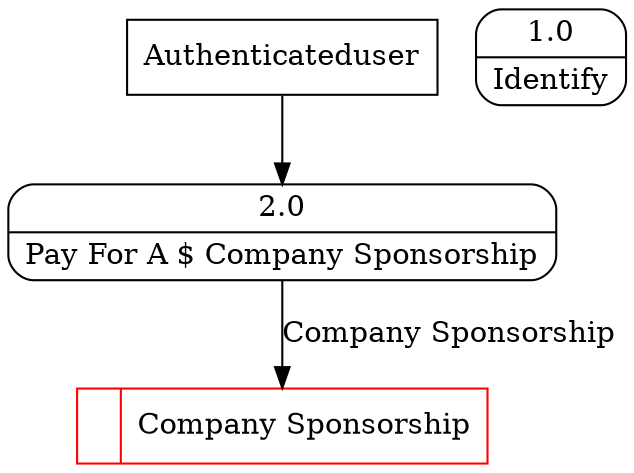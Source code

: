digraph dfd2{ 
node[shape=record]
200 [label="<f0>  |<f1> Company Sponsorship " color=red];
201 [label="Authenticateduser" shape=box];
202 [label="{<f0> 1.0|<f1> Identify }" shape=Mrecord];
203 [label="{<f0> 2.0|<f1> Pay For A $ Company Sponsorship }" shape=Mrecord];
201 -> 203
203 -> 200 [label="Company Sponsorship"]
}
